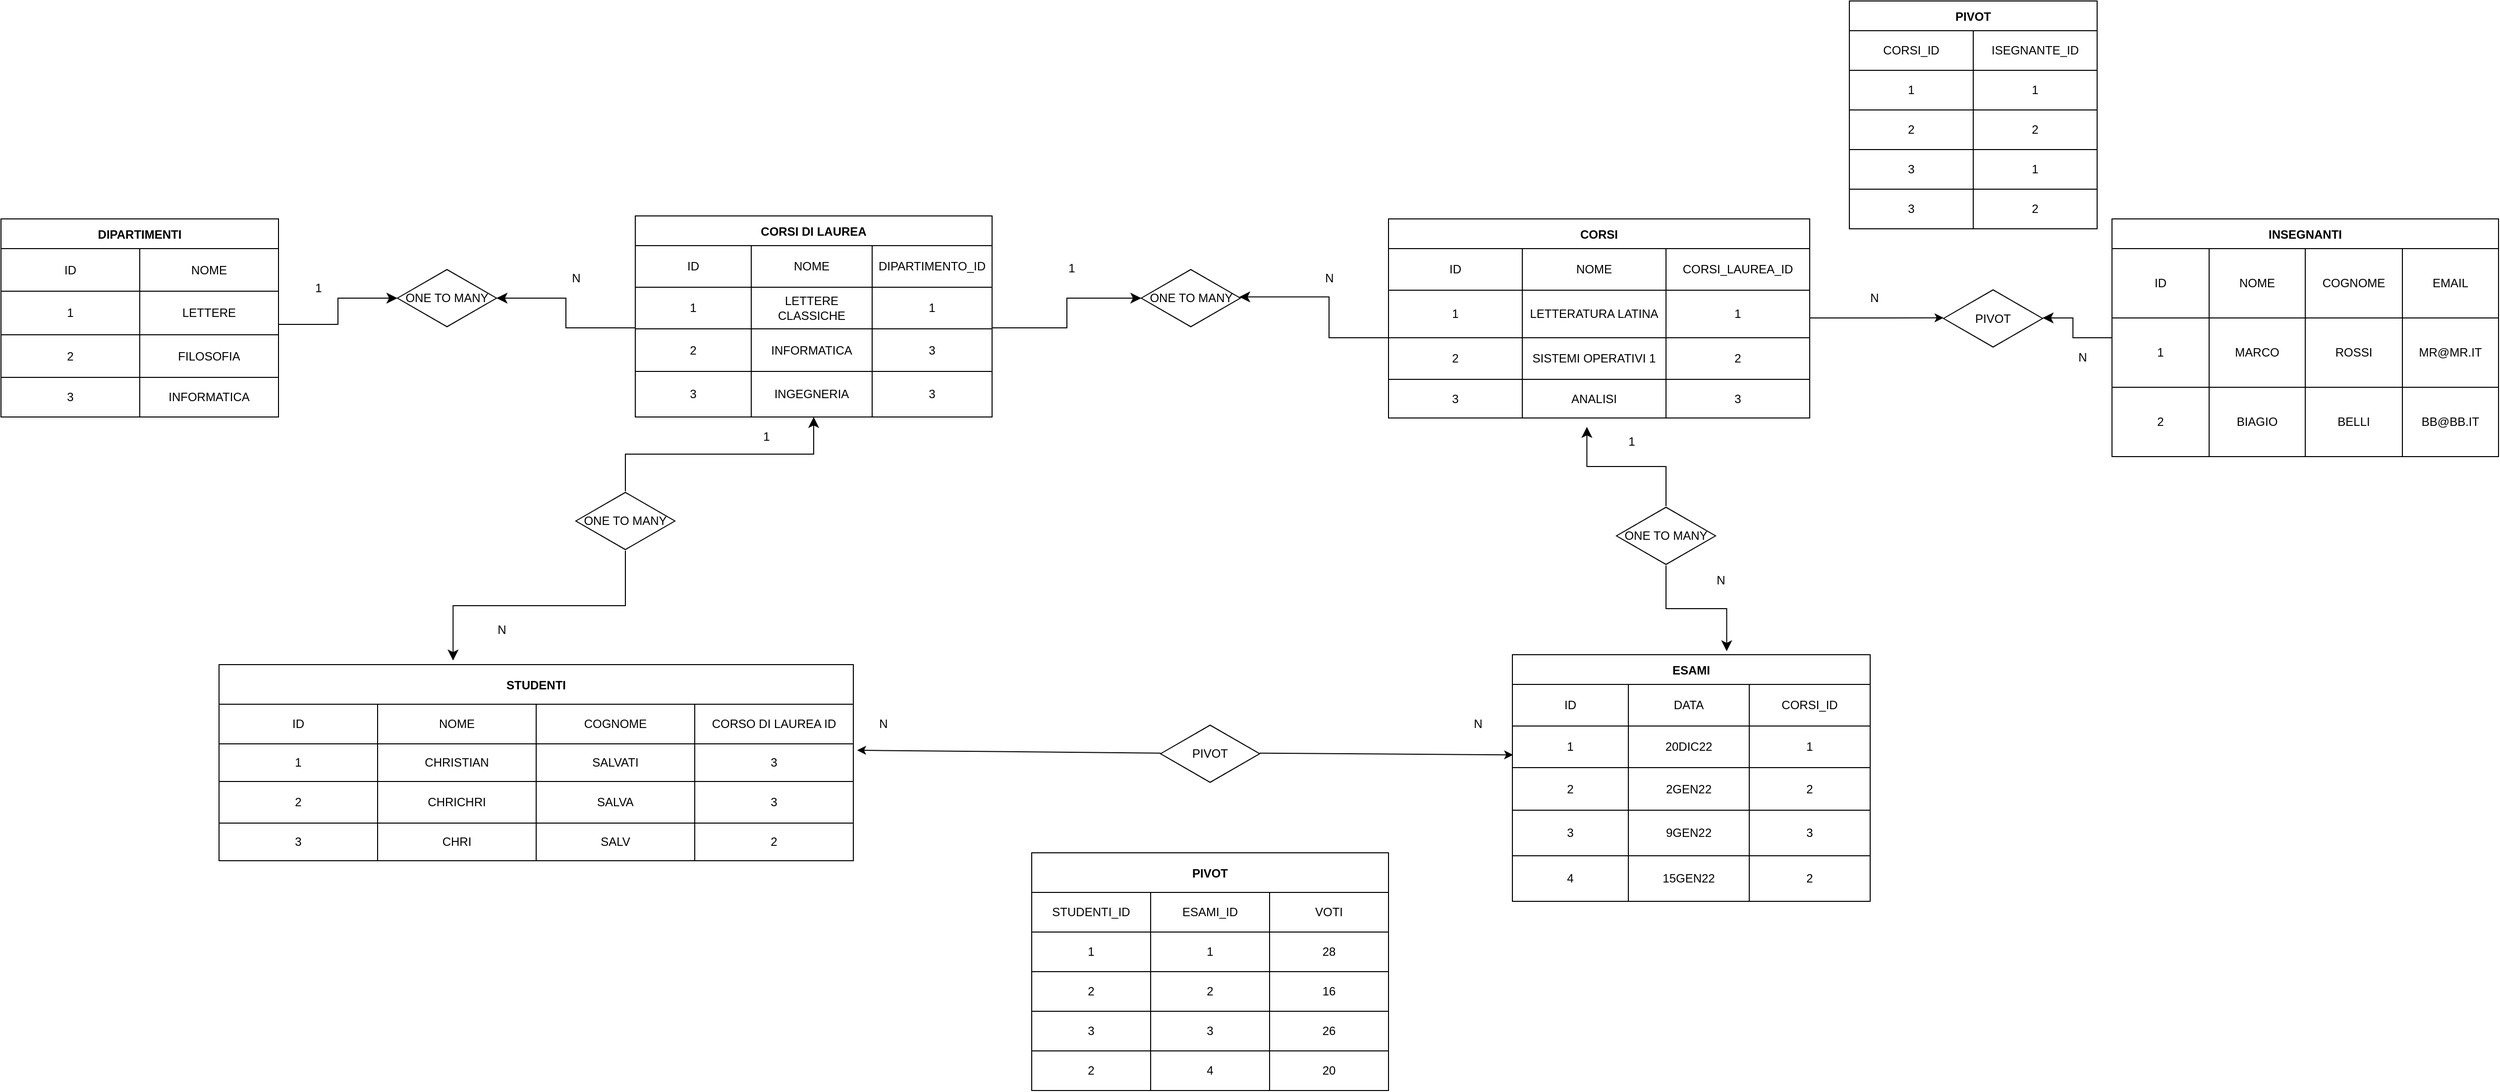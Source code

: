 <mxfile version="20.8.3" type="github"><diagram id="wqgjlRC7zItiXQVY3hlD" name="Pagina-1"><mxGraphModel dx="2440" dy="1360" grid="1" gridSize="10" guides="1" tooltips="1" connect="1" arrows="1" fold="1" page="1" pageScale="1" pageWidth="827" pageHeight="1169" math="0" shadow="0"><root><mxCell id="0"/><mxCell id="1" parent="0"/><mxCell id="5m52e2Fyh6lu7DYIjYDH-217" value="DIPARTIMENTI" style="shape=table;startSize=30;container=1;collapsible=0;childLayout=tableLayout;fontStyle=1;align=center;fillColor=none;" vertex="1" parent="1"><mxGeometry x="40" y="280" width="280" height="200" as="geometry"/></mxCell><mxCell id="5m52e2Fyh6lu7DYIjYDH-218" value="" style="shape=tableRow;horizontal=0;startSize=0;swimlaneHead=0;swimlaneBody=0;top=0;left=0;bottom=0;right=0;collapsible=0;dropTarget=0;fillColor=none;points=[[0,0.5],[1,0.5]];portConstraint=eastwest;" vertex="1" parent="5m52e2Fyh6lu7DYIjYDH-217"><mxGeometry y="30" width="280" height="43" as="geometry"/></mxCell><mxCell id="5m52e2Fyh6lu7DYIjYDH-219" value="ID" style="shape=partialRectangle;html=1;whiteSpace=wrap;connectable=0;fillColor=none;top=0;left=0;bottom=0;right=0;overflow=hidden;" vertex="1" parent="5m52e2Fyh6lu7DYIjYDH-218"><mxGeometry width="140" height="43" as="geometry"><mxRectangle width="140" height="43" as="alternateBounds"/></mxGeometry></mxCell><mxCell id="5m52e2Fyh6lu7DYIjYDH-221" value="NOME" style="shape=partialRectangle;html=1;whiteSpace=wrap;connectable=0;fillColor=none;top=0;left=0;bottom=0;right=0;overflow=hidden;" vertex="1" parent="5m52e2Fyh6lu7DYIjYDH-218"><mxGeometry x="140" width="140" height="43" as="geometry"><mxRectangle width="140" height="43" as="alternateBounds"/></mxGeometry></mxCell><mxCell id="5m52e2Fyh6lu7DYIjYDH-222" value="" style="shape=tableRow;horizontal=0;startSize=0;swimlaneHead=0;swimlaneBody=0;top=0;left=0;bottom=0;right=0;collapsible=0;dropTarget=0;fillColor=none;points=[[0,0.5],[1,0.5]];portConstraint=eastwest;" vertex="1" parent="5m52e2Fyh6lu7DYIjYDH-217"><mxGeometry y="73" width="280" height="44" as="geometry"/></mxCell><mxCell id="5m52e2Fyh6lu7DYIjYDH-223" value="1" style="shape=partialRectangle;html=1;whiteSpace=wrap;connectable=0;fillColor=none;top=0;left=0;bottom=0;right=0;overflow=hidden;" vertex="1" parent="5m52e2Fyh6lu7DYIjYDH-222"><mxGeometry width="140" height="44" as="geometry"><mxRectangle width="140" height="44" as="alternateBounds"/></mxGeometry></mxCell><mxCell id="5m52e2Fyh6lu7DYIjYDH-225" value="LETTERE" style="shape=partialRectangle;html=1;whiteSpace=wrap;connectable=0;fillColor=none;top=0;left=0;bottom=0;right=0;overflow=hidden;" vertex="1" parent="5m52e2Fyh6lu7DYIjYDH-222"><mxGeometry x="140" width="140" height="44" as="geometry"><mxRectangle width="140" height="44" as="alternateBounds"/></mxGeometry></mxCell><mxCell id="5m52e2Fyh6lu7DYIjYDH-230" style="shape=tableRow;horizontal=0;startSize=0;swimlaneHead=0;swimlaneBody=0;top=0;left=0;bottom=0;right=0;collapsible=0;dropTarget=0;fillColor=none;points=[[0,0.5],[1,0.5]];portConstraint=eastwest;" vertex="1" parent="5m52e2Fyh6lu7DYIjYDH-217"><mxGeometry y="117" width="280" height="43" as="geometry"/></mxCell><mxCell id="5m52e2Fyh6lu7DYIjYDH-231" value="2" style="shape=partialRectangle;html=1;whiteSpace=wrap;connectable=0;fillColor=none;top=0;left=0;bottom=0;right=0;overflow=hidden;" vertex="1" parent="5m52e2Fyh6lu7DYIjYDH-230"><mxGeometry width="140" height="43" as="geometry"><mxRectangle width="140" height="43" as="alternateBounds"/></mxGeometry></mxCell><mxCell id="5m52e2Fyh6lu7DYIjYDH-232" value="FILOSOFIA" style="shape=partialRectangle;html=1;whiteSpace=wrap;connectable=0;fillColor=none;top=0;left=0;bottom=0;right=0;overflow=hidden;" vertex="1" parent="5m52e2Fyh6lu7DYIjYDH-230"><mxGeometry x="140" width="140" height="43" as="geometry"><mxRectangle width="140" height="43" as="alternateBounds"/></mxGeometry></mxCell><mxCell id="5m52e2Fyh6lu7DYIjYDH-226" value="" style="shape=tableRow;horizontal=0;startSize=0;swimlaneHead=0;swimlaneBody=0;top=0;left=0;bottom=0;right=0;collapsible=0;dropTarget=0;fillColor=none;points=[[0,0.5],[1,0.5]];portConstraint=eastwest;" vertex="1" parent="5m52e2Fyh6lu7DYIjYDH-217"><mxGeometry y="160" width="280" height="40" as="geometry"/></mxCell><mxCell id="5m52e2Fyh6lu7DYIjYDH-227" value="3" style="shape=partialRectangle;html=1;whiteSpace=wrap;connectable=0;fillColor=none;top=0;left=0;bottom=0;right=0;overflow=hidden;" vertex="1" parent="5m52e2Fyh6lu7DYIjYDH-226"><mxGeometry width="140" height="40" as="geometry"><mxRectangle width="140" height="40" as="alternateBounds"/></mxGeometry></mxCell><mxCell id="5m52e2Fyh6lu7DYIjYDH-229" value="INFORMATICA" style="shape=partialRectangle;html=1;whiteSpace=wrap;connectable=0;fillColor=none;top=0;left=0;bottom=0;right=0;overflow=hidden;" vertex="1" parent="5m52e2Fyh6lu7DYIjYDH-226"><mxGeometry x="140" width="140" height="40" as="geometry"><mxRectangle width="140" height="40" as="alternateBounds"/></mxGeometry></mxCell><mxCell id="5m52e2Fyh6lu7DYIjYDH-234" value="ONE TO MANY" style="html=1;whiteSpace=wrap;aspect=fixed;shape=isoRectangle;fillColor=none;" vertex="1" parent="1"><mxGeometry x="440" y="330" width="100" height="60" as="geometry"/></mxCell><mxCell id="5m52e2Fyh6lu7DYIjYDH-236" value="CORSI DI LAUREA" style="shape=table;startSize=30;container=1;collapsible=0;childLayout=tableLayout;fontStyle=1;align=center;fillColor=none;" vertex="1" parent="1"><mxGeometry x="680" y="277" width="360" height="203" as="geometry"/></mxCell><mxCell id="5m52e2Fyh6lu7DYIjYDH-261" style="shape=tableRow;horizontal=0;startSize=0;swimlaneHead=0;swimlaneBody=0;top=0;left=0;bottom=0;right=0;collapsible=0;dropTarget=0;fillColor=none;points=[[0,0.5],[1,0.5]];portConstraint=eastwest;" vertex="1" parent="5m52e2Fyh6lu7DYIjYDH-236"><mxGeometry y="30" width="360" height="42" as="geometry"/></mxCell><mxCell id="5m52e2Fyh6lu7DYIjYDH-262" value="ID" style="shape=partialRectangle;html=1;whiteSpace=wrap;connectable=0;fillColor=none;top=0;left=0;bottom=0;right=0;overflow=hidden;" vertex="1" parent="5m52e2Fyh6lu7DYIjYDH-261"><mxGeometry width="117" height="42" as="geometry"><mxRectangle width="117" height="42" as="alternateBounds"/></mxGeometry></mxCell><mxCell id="5m52e2Fyh6lu7DYIjYDH-263" value="NOME" style="shape=partialRectangle;html=1;whiteSpace=wrap;connectable=0;fillColor=none;top=0;left=0;bottom=0;right=0;overflow=hidden;" vertex="1" parent="5m52e2Fyh6lu7DYIjYDH-261"><mxGeometry x="117" width="122" height="42" as="geometry"><mxRectangle width="122" height="42" as="alternateBounds"/></mxGeometry></mxCell><mxCell id="5m52e2Fyh6lu7DYIjYDH-264" value="DIPARTIMENTO_ID" style="shape=partialRectangle;html=1;whiteSpace=wrap;connectable=0;fillColor=none;top=0;left=0;bottom=0;right=0;overflow=hidden;" vertex="1" parent="5m52e2Fyh6lu7DYIjYDH-261"><mxGeometry x="239" width="121" height="42" as="geometry"><mxRectangle width="121" height="42" as="alternateBounds"/></mxGeometry></mxCell><mxCell id="5m52e2Fyh6lu7DYIjYDH-249" style="shape=tableRow;horizontal=0;startSize=0;swimlaneHead=0;swimlaneBody=0;top=0;left=0;bottom=0;right=0;collapsible=0;dropTarget=0;fillColor=none;points=[[0,0.5],[1,0.5]];portConstraint=eastwest;" vertex="1" parent="5m52e2Fyh6lu7DYIjYDH-236"><mxGeometry y="72" width="360" height="42" as="geometry"/></mxCell><mxCell id="5m52e2Fyh6lu7DYIjYDH-250" value="1" style="shape=partialRectangle;html=1;whiteSpace=wrap;connectable=0;fillColor=none;top=0;left=0;bottom=0;right=0;overflow=hidden;" vertex="1" parent="5m52e2Fyh6lu7DYIjYDH-249"><mxGeometry width="117" height="42" as="geometry"><mxRectangle width="117" height="42" as="alternateBounds"/></mxGeometry></mxCell><mxCell id="5m52e2Fyh6lu7DYIjYDH-251" value="LETTERE CLASSICHE" style="shape=partialRectangle;html=1;whiteSpace=wrap;connectable=0;fillColor=none;top=0;left=0;bottom=0;right=0;overflow=hidden;" vertex="1" parent="5m52e2Fyh6lu7DYIjYDH-249"><mxGeometry x="117" width="122" height="42" as="geometry"><mxRectangle width="122" height="42" as="alternateBounds"/></mxGeometry></mxCell><mxCell id="5m52e2Fyh6lu7DYIjYDH-257" value="1" style="shape=partialRectangle;html=1;whiteSpace=wrap;connectable=0;fillColor=none;top=0;left=0;bottom=0;right=0;overflow=hidden;" vertex="1" parent="5m52e2Fyh6lu7DYIjYDH-249"><mxGeometry x="239" width="121" height="42" as="geometry"><mxRectangle width="121" height="42" as="alternateBounds"/></mxGeometry></mxCell><mxCell id="5m52e2Fyh6lu7DYIjYDH-237" value="" style="shape=tableRow;horizontal=0;startSize=0;swimlaneHead=0;swimlaneBody=0;top=0;left=0;bottom=0;right=0;collapsible=0;dropTarget=0;fillColor=none;points=[[0,0.5],[1,0.5]];portConstraint=eastwest;" vertex="1" parent="5m52e2Fyh6lu7DYIjYDH-236"><mxGeometry y="114" width="360" height="43" as="geometry"/></mxCell><mxCell id="5m52e2Fyh6lu7DYIjYDH-238" value="2" style="shape=partialRectangle;html=1;whiteSpace=wrap;connectable=0;fillColor=none;top=0;left=0;bottom=0;right=0;overflow=hidden;" vertex="1" parent="5m52e2Fyh6lu7DYIjYDH-237"><mxGeometry width="117" height="43" as="geometry"><mxRectangle width="117" height="43" as="alternateBounds"/></mxGeometry></mxCell><mxCell id="5m52e2Fyh6lu7DYIjYDH-239" value="INFORMATICA" style="shape=partialRectangle;html=1;whiteSpace=wrap;connectable=0;fillColor=none;top=0;left=0;bottom=0;right=0;overflow=hidden;" vertex="1" parent="5m52e2Fyh6lu7DYIjYDH-237"><mxGeometry x="117" width="122" height="43" as="geometry"><mxRectangle width="122" height="43" as="alternateBounds"/></mxGeometry></mxCell><mxCell id="5m52e2Fyh6lu7DYIjYDH-258" value="3" style="shape=partialRectangle;html=1;whiteSpace=wrap;connectable=0;fillColor=none;top=0;left=0;bottom=0;right=0;overflow=hidden;" vertex="1" parent="5m52e2Fyh6lu7DYIjYDH-237"><mxGeometry x="239" width="121" height="43" as="geometry"><mxRectangle width="121" height="43" as="alternateBounds"/></mxGeometry></mxCell><mxCell id="5m52e2Fyh6lu7DYIjYDH-245" value="" style="shape=tableRow;horizontal=0;startSize=0;swimlaneHead=0;swimlaneBody=0;top=0;left=0;bottom=0;right=0;collapsible=0;dropTarget=0;fillColor=none;points=[[0,0.5],[1,0.5]];portConstraint=eastwest;" vertex="1" parent="5m52e2Fyh6lu7DYIjYDH-236"><mxGeometry y="157" width="360" height="46" as="geometry"/></mxCell><mxCell id="5m52e2Fyh6lu7DYIjYDH-246" value="3" style="shape=partialRectangle;html=1;whiteSpace=wrap;connectable=0;fillColor=none;top=0;left=0;bottom=0;right=0;overflow=hidden;" vertex="1" parent="5m52e2Fyh6lu7DYIjYDH-245"><mxGeometry width="117" height="46" as="geometry"><mxRectangle width="117" height="46" as="alternateBounds"/></mxGeometry></mxCell><mxCell id="5m52e2Fyh6lu7DYIjYDH-247" value="INGEGNERIA" style="shape=partialRectangle;html=1;whiteSpace=wrap;connectable=0;fillColor=none;top=0;left=0;bottom=0;right=0;overflow=hidden;" vertex="1" parent="5m52e2Fyh6lu7DYIjYDH-245"><mxGeometry x="117" width="122" height="46" as="geometry"><mxRectangle width="122" height="46" as="alternateBounds"/></mxGeometry></mxCell><mxCell id="5m52e2Fyh6lu7DYIjYDH-260" value="3" style="shape=partialRectangle;html=1;whiteSpace=wrap;connectable=0;fillColor=none;top=0;left=0;bottom=0;right=0;overflow=hidden;" vertex="1" parent="5m52e2Fyh6lu7DYIjYDH-245"><mxGeometry x="239" width="121" height="46" as="geometry"><mxRectangle width="121" height="46" as="alternateBounds"/></mxGeometry></mxCell><mxCell id="5m52e2Fyh6lu7DYIjYDH-266" value="PIVOT" style="html=1;whiteSpace=wrap;aspect=fixed;shape=isoRectangle;fillColor=none;" vertex="1" parent="1"><mxGeometry x="1210" y="790" width="100" height="60" as="geometry"/></mxCell><mxCell id="5m52e2Fyh6lu7DYIjYDH-271" value="STUDENTI" style="shape=table;startSize=40;container=1;collapsible=0;childLayout=tableLayout;fontStyle=1;align=center;fillColor=none;" vertex="1" parent="1"><mxGeometry x="260" y="730" width="640" height="198" as="geometry"/></mxCell><mxCell id="5m52e2Fyh6lu7DYIjYDH-284" style="shape=tableRow;horizontal=0;startSize=0;swimlaneHead=0;swimlaneBody=0;top=0;left=0;bottom=0;right=0;collapsible=0;dropTarget=0;fillColor=none;points=[[0,0.5],[1,0.5]];portConstraint=eastwest;" vertex="1" parent="5m52e2Fyh6lu7DYIjYDH-271"><mxGeometry y="40" width="640" height="40" as="geometry"/></mxCell><mxCell id="5m52e2Fyh6lu7DYIjYDH-285" value="ID" style="shape=partialRectangle;html=1;whiteSpace=wrap;connectable=0;fillColor=none;top=0;left=0;bottom=0;right=0;overflow=hidden;" vertex="1" parent="5m52e2Fyh6lu7DYIjYDH-284"><mxGeometry width="160" height="40" as="geometry"><mxRectangle width="160" height="40" as="alternateBounds"/></mxGeometry></mxCell><mxCell id="5m52e2Fyh6lu7DYIjYDH-286" value="NOME" style="shape=partialRectangle;html=1;whiteSpace=wrap;connectable=0;fillColor=none;top=0;left=0;bottom=0;right=0;overflow=hidden;" vertex="1" parent="5m52e2Fyh6lu7DYIjYDH-284"><mxGeometry x="160" width="160" height="40" as="geometry"><mxRectangle width="160" height="40" as="alternateBounds"/></mxGeometry></mxCell><mxCell id="5m52e2Fyh6lu7DYIjYDH-287" value="COGNOME" style="shape=partialRectangle;html=1;whiteSpace=wrap;connectable=0;fillColor=none;top=0;left=0;bottom=0;right=0;overflow=hidden;" vertex="1" parent="5m52e2Fyh6lu7DYIjYDH-284"><mxGeometry x="320" width="160" height="40" as="geometry"><mxRectangle width="160" height="40" as="alternateBounds"/></mxGeometry></mxCell><mxCell id="5m52e2Fyh6lu7DYIjYDH-288" value="CORSO DI LAUREA ID" style="shape=partialRectangle;html=1;whiteSpace=wrap;connectable=0;fillColor=none;top=0;left=0;bottom=0;right=0;overflow=hidden;" vertex="1" parent="5m52e2Fyh6lu7DYIjYDH-284"><mxGeometry x="480" width="160" height="40" as="geometry"><mxRectangle width="160" height="40" as="alternateBounds"/></mxGeometry></mxCell><mxCell id="5m52e2Fyh6lu7DYIjYDH-272" value="" style="shape=tableRow;horizontal=0;startSize=0;swimlaneHead=0;swimlaneBody=0;top=0;left=0;bottom=0;right=0;collapsible=0;dropTarget=0;fillColor=none;points=[[0,0.5],[1,0.5]];portConstraint=eastwest;" vertex="1" parent="5m52e2Fyh6lu7DYIjYDH-271"><mxGeometry y="80" width="640" height="38" as="geometry"/></mxCell><mxCell id="5m52e2Fyh6lu7DYIjYDH-273" value="1" style="shape=partialRectangle;html=1;whiteSpace=wrap;connectable=0;fillColor=none;top=0;left=0;bottom=0;right=0;overflow=hidden;" vertex="1" parent="5m52e2Fyh6lu7DYIjYDH-272"><mxGeometry width="160" height="38" as="geometry"><mxRectangle width="160" height="38" as="alternateBounds"/></mxGeometry></mxCell><mxCell id="5m52e2Fyh6lu7DYIjYDH-274" value="CHRISTIAN" style="shape=partialRectangle;html=1;whiteSpace=wrap;connectable=0;fillColor=none;top=0;left=0;bottom=0;right=0;overflow=hidden;" vertex="1" parent="5m52e2Fyh6lu7DYIjYDH-272"><mxGeometry x="160" width="160" height="38" as="geometry"><mxRectangle width="160" height="38" as="alternateBounds"/></mxGeometry></mxCell><mxCell id="5m52e2Fyh6lu7DYIjYDH-275" value="SALVATI" style="shape=partialRectangle;html=1;whiteSpace=wrap;connectable=0;fillColor=none;top=0;left=0;bottom=0;right=0;overflow=hidden;" vertex="1" parent="5m52e2Fyh6lu7DYIjYDH-272"><mxGeometry x="320" width="160" height="38" as="geometry"><mxRectangle width="160" height="38" as="alternateBounds"/></mxGeometry></mxCell><mxCell id="5m52e2Fyh6lu7DYIjYDH-289" value="3" style="shape=partialRectangle;html=1;whiteSpace=wrap;connectable=0;fillColor=none;top=0;left=0;bottom=0;right=0;overflow=hidden;" vertex="1" parent="5m52e2Fyh6lu7DYIjYDH-272"><mxGeometry x="480" width="160" height="38" as="geometry"><mxRectangle width="160" height="38" as="alternateBounds"/></mxGeometry></mxCell><mxCell id="5m52e2Fyh6lu7DYIjYDH-276" value="" style="shape=tableRow;horizontal=0;startSize=0;swimlaneHead=0;swimlaneBody=0;top=0;left=0;bottom=0;right=0;collapsible=0;dropTarget=0;fillColor=none;points=[[0,0.5],[1,0.5]];portConstraint=eastwest;" vertex="1" parent="5m52e2Fyh6lu7DYIjYDH-271"><mxGeometry y="118" width="640" height="42" as="geometry"/></mxCell><mxCell id="5m52e2Fyh6lu7DYIjYDH-277" value="2" style="shape=partialRectangle;html=1;whiteSpace=wrap;connectable=0;fillColor=none;top=0;left=0;bottom=0;right=0;overflow=hidden;" vertex="1" parent="5m52e2Fyh6lu7DYIjYDH-276"><mxGeometry width="160" height="42" as="geometry"><mxRectangle width="160" height="42" as="alternateBounds"/></mxGeometry></mxCell><mxCell id="5m52e2Fyh6lu7DYIjYDH-278" value="CHRICHRI" style="shape=partialRectangle;html=1;whiteSpace=wrap;connectable=0;fillColor=none;top=0;left=0;bottom=0;right=0;overflow=hidden;" vertex="1" parent="5m52e2Fyh6lu7DYIjYDH-276"><mxGeometry x="160" width="160" height="42" as="geometry"><mxRectangle width="160" height="42" as="alternateBounds"/></mxGeometry></mxCell><mxCell id="5m52e2Fyh6lu7DYIjYDH-279" value="SALVA" style="shape=partialRectangle;html=1;whiteSpace=wrap;connectable=0;fillColor=none;top=0;left=0;bottom=0;right=0;overflow=hidden;" vertex="1" parent="5m52e2Fyh6lu7DYIjYDH-276"><mxGeometry x="320" width="160" height="42" as="geometry"><mxRectangle width="160" height="42" as="alternateBounds"/></mxGeometry></mxCell><mxCell id="5m52e2Fyh6lu7DYIjYDH-290" value="3" style="shape=partialRectangle;html=1;whiteSpace=wrap;connectable=0;fillColor=none;top=0;left=0;bottom=0;right=0;overflow=hidden;" vertex="1" parent="5m52e2Fyh6lu7DYIjYDH-276"><mxGeometry x="480" width="160" height="42" as="geometry"><mxRectangle width="160" height="42" as="alternateBounds"/></mxGeometry></mxCell><mxCell id="5m52e2Fyh6lu7DYIjYDH-280" value="" style="shape=tableRow;horizontal=0;startSize=0;swimlaneHead=0;swimlaneBody=0;top=0;left=0;bottom=0;right=0;collapsible=0;dropTarget=0;fillColor=none;points=[[0,0.5],[1,0.5]];portConstraint=eastwest;" vertex="1" parent="5m52e2Fyh6lu7DYIjYDH-271"><mxGeometry y="160" width="640" height="38" as="geometry"/></mxCell><mxCell id="5m52e2Fyh6lu7DYIjYDH-281" value="3" style="shape=partialRectangle;html=1;whiteSpace=wrap;connectable=0;fillColor=none;top=0;left=0;bottom=0;right=0;overflow=hidden;" vertex="1" parent="5m52e2Fyh6lu7DYIjYDH-280"><mxGeometry width="160" height="38" as="geometry"><mxRectangle width="160" height="38" as="alternateBounds"/></mxGeometry></mxCell><mxCell id="5m52e2Fyh6lu7DYIjYDH-282" value="CHRI" style="shape=partialRectangle;html=1;whiteSpace=wrap;connectable=0;fillColor=none;top=0;left=0;bottom=0;right=0;overflow=hidden;" vertex="1" parent="5m52e2Fyh6lu7DYIjYDH-280"><mxGeometry x="160" width="160" height="38" as="geometry"><mxRectangle width="160" height="38" as="alternateBounds"/></mxGeometry></mxCell><mxCell id="5m52e2Fyh6lu7DYIjYDH-283" value="SALV" style="shape=partialRectangle;html=1;whiteSpace=wrap;connectable=0;fillColor=none;top=0;left=0;bottom=0;right=0;overflow=hidden;" vertex="1" parent="5m52e2Fyh6lu7DYIjYDH-280"><mxGeometry x="320" width="160" height="38" as="geometry"><mxRectangle width="160" height="38" as="alternateBounds"/></mxGeometry></mxCell><mxCell id="5m52e2Fyh6lu7DYIjYDH-291" value="2" style="shape=partialRectangle;html=1;whiteSpace=wrap;connectable=0;fillColor=none;top=0;left=0;bottom=0;right=0;overflow=hidden;" vertex="1" parent="5m52e2Fyh6lu7DYIjYDH-280"><mxGeometry x="480" width="160" height="38" as="geometry"><mxRectangle width="160" height="38" as="alternateBounds"/></mxGeometry></mxCell><mxCell id="5m52e2Fyh6lu7DYIjYDH-292" value="" style="edgeStyle=elbowEdgeStyle;elbow=horizontal;endArrow=classic;html=1;curved=0;rounded=0;endSize=8;startSize=8;" edge="1" parent="1"><mxGeometry width="50" height="50" relative="1" as="geometry"><mxPoint x="320" y="386.5" as="sourcePoint"/><mxPoint x="440" y="360" as="targetPoint"/></mxGeometry></mxCell><mxCell id="5m52e2Fyh6lu7DYIjYDH-293" value="" style="edgeStyle=elbowEdgeStyle;elbow=horizontal;endArrow=classic;html=1;curved=0;rounded=0;endSize=8;startSize=8;entryX=0.989;entryY=0.48;entryDx=0;entryDy=0;entryPerimeter=0;" edge="1" parent="1" target="5m52e2Fyh6lu7DYIjYDH-295"><mxGeometry width="50" height="50" relative="1" as="geometry"><mxPoint x="1440" y="400" as="sourcePoint"/><mxPoint x="1294" y="360" as="targetPoint"/><Array as="points"><mxPoint x="1380" y="350"/></Array></mxGeometry></mxCell><mxCell id="5m52e2Fyh6lu7DYIjYDH-295" value="ONE TO MANY" style="html=1;whiteSpace=wrap;aspect=fixed;shape=isoRectangle;fillColor=none;" vertex="1" parent="1"><mxGeometry x="1190.5" y="330" width="100" height="60" as="geometry"/></mxCell><mxCell id="5m52e2Fyh6lu7DYIjYDH-296" value="" style="edgeStyle=elbowEdgeStyle;elbow=horizontal;endArrow=classic;html=1;curved=0;rounded=0;endSize=8;startSize=8;exitX=0;exitY=0.976;exitDx=0;exitDy=0;exitPerimeter=0;" edge="1" parent="1" source="5m52e2Fyh6lu7DYIjYDH-249"><mxGeometry width="50" height="50" relative="1" as="geometry"><mxPoint x="660" y="390" as="sourcePoint"/><mxPoint x="540" y="360" as="targetPoint"/></mxGeometry></mxCell><mxCell id="5m52e2Fyh6lu7DYIjYDH-297" value="" style="edgeStyle=elbowEdgeStyle;elbow=horizontal;endArrow=classic;html=1;curved=0;rounded=0;endSize=8;startSize=8;entryX=0.001;entryY=0.5;entryDx=0;entryDy=0;entryPerimeter=0;" edge="1" parent="1" target="5m52e2Fyh6lu7DYIjYDH-295"><mxGeometry width="50" height="50" relative="1" as="geometry"><mxPoint x="1040" y="390.0" as="sourcePoint"/><mxPoint x="1160" y="360" as="targetPoint"/></mxGeometry></mxCell><mxCell id="5m52e2Fyh6lu7DYIjYDH-298" value="CORSI" style="shape=table;startSize=30;container=1;collapsible=0;childLayout=tableLayout;fontStyle=1;align=center;fillColor=none;" vertex="1" parent="1"><mxGeometry x="1440" y="280" width="425" height="201" as="geometry"/></mxCell><mxCell id="5m52e2Fyh6lu7DYIjYDH-299" value="" style="shape=tableRow;horizontal=0;startSize=0;swimlaneHead=0;swimlaneBody=0;top=0;left=0;bottom=0;right=0;collapsible=0;dropTarget=0;fillColor=none;points=[[0,0.5],[1,0.5]];portConstraint=eastwest;" vertex="1" parent="5m52e2Fyh6lu7DYIjYDH-298"><mxGeometry y="30" width="425" height="42" as="geometry"/></mxCell><mxCell id="5m52e2Fyh6lu7DYIjYDH-300" value="ID" style="shape=partialRectangle;html=1;whiteSpace=wrap;connectable=0;fillColor=none;top=0;left=0;bottom=0;right=0;overflow=hidden;" vertex="1" parent="5m52e2Fyh6lu7DYIjYDH-299"><mxGeometry width="135" height="42" as="geometry"><mxRectangle width="135" height="42" as="alternateBounds"/></mxGeometry></mxCell><mxCell id="5m52e2Fyh6lu7DYIjYDH-301" value="NOME" style="shape=partialRectangle;html=1;whiteSpace=wrap;connectable=0;fillColor=none;top=0;left=0;bottom=0;right=0;overflow=hidden;" vertex="1" parent="5m52e2Fyh6lu7DYIjYDH-299"><mxGeometry x="135" width="145" height="42" as="geometry"><mxRectangle width="145" height="42" as="alternateBounds"/></mxGeometry></mxCell><mxCell id="5m52e2Fyh6lu7DYIjYDH-353" value="CORSI_LAUREA_ID" style="shape=partialRectangle;html=1;whiteSpace=wrap;connectable=0;fillColor=none;top=0;left=0;bottom=0;right=0;overflow=hidden;" vertex="1" parent="5m52e2Fyh6lu7DYIjYDH-299"><mxGeometry x="280" width="145" height="42" as="geometry"><mxRectangle width="145" height="42" as="alternateBounds"/></mxGeometry></mxCell><mxCell id="5m52e2Fyh6lu7DYIjYDH-302" value="" style="shape=tableRow;horizontal=0;startSize=0;swimlaneHead=0;swimlaneBody=0;top=0;left=0;bottom=0;right=0;collapsible=0;dropTarget=0;fillColor=none;points=[[0,0.5],[1,0.5]];portConstraint=eastwest;" vertex="1" parent="5m52e2Fyh6lu7DYIjYDH-298"><mxGeometry y="72" width="425" height="48" as="geometry"/></mxCell><mxCell id="5m52e2Fyh6lu7DYIjYDH-303" value="1" style="shape=partialRectangle;html=1;whiteSpace=wrap;connectable=0;fillColor=none;top=0;left=0;bottom=0;right=0;overflow=hidden;" vertex="1" parent="5m52e2Fyh6lu7DYIjYDH-302"><mxGeometry width="135" height="48" as="geometry"><mxRectangle width="135" height="48" as="alternateBounds"/></mxGeometry></mxCell><mxCell id="5m52e2Fyh6lu7DYIjYDH-304" value="LETTERATURA LATINA" style="shape=partialRectangle;html=1;whiteSpace=wrap;connectable=0;fillColor=none;top=0;left=0;bottom=0;right=0;overflow=hidden;" vertex="1" parent="5m52e2Fyh6lu7DYIjYDH-302"><mxGeometry x="135" width="145" height="48" as="geometry"><mxRectangle width="145" height="48" as="alternateBounds"/></mxGeometry></mxCell><mxCell id="5m52e2Fyh6lu7DYIjYDH-354" value="1" style="shape=partialRectangle;html=1;whiteSpace=wrap;connectable=0;fillColor=none;top=0;left=0;bottom=0;right=0;overflow=hidden;" vertex="1" parent="5m52e2Fyh6lu7DYIjYDH-302"><mxGeometry x="280" width="145" height="48" as="geometry"><mxRectangle width="145" height="48" as="alternateBounds"/></mxGeometry></mxCell><mxCell id="5m52e2Fyh6lu7DYIjYDH-305" style="shape=tableRow;horizontal=0;startSize=0;swimlaneHead=0;swimlaneBody=0;top=0;left=0;bottom=0;right=0;collapsible=0;dropTarget=0;fillColor=none;points=[[0,0.5],[1,0.5]];portConstraint=eastwest;" vertex="1" parent="5m52e2Fyh6lu7DYIjYDH-298"><mxGeometry y="120" width="425" height="42" as="geometry"/></mxCell><mxCell id="5m52e2Fyh6lu7DYIjYDH-306" value="2" style="shape=partialRectangle;html=1;whiteSpace=wrap;connectable=0;fillColor=none;top=0;left=0;bottom=0;right=0;overflow=hidden;" vertex="1" parent="5m52e2Fyh6lu7DYIjYDH-305"><mxGeometry width="135" height="42" as="geometry"><mxRectangle width="135" height="42" as="alternateBounds"/></mxGeometry></mxCell><mxCell id="5m52e2Fyh6lu7DYIjYDH-307" value="SISTEMI OPERATIVI 1" style="shape=partialRectangle;html=1;whiteSpace=wrap;connectable=0;fillColor=none;top=0;left=0;bottom=0;right=0;overflow=hidden;" vertex="1" parent="5m52e2Fyh6lu7DYIjYDH-305"><mxGeometry x="135" width="145" height="42" as="geometry"><mxRectangle width="145" height="42" as="alternateBounds"/></mxGeometry></mxCell><mxCell id="5m52e2Fyh6lu7DYIjYDH-355" value="2" style="shape=partialRectangle;html=1;whiteSpace=wrap;connectable=0;fillColor=none;top=0;left=0;bottom=0;right=0;overflow=hidden;" vertex="1" parent="5m52e2Fyh6lu7DYIjYDH-305"><mxGeometry x="280" width="145" height="42" as="geometry"><mxRectangle width="145" height="42" as="alternateBounds"/></mxGeometry></mxCell><mxCell id="5m52e2Fyh6lu7DYIjYDH-308" value="" style="shape=tableRow;horizontal=0;startSize=0;swimlaneHead=0;swimlaneBody=0;top=0;left=0;bottom=0;right=0;collapsible=0;dropTarget=0;fillColor=none;points=[[0,0.5],[1,0.5]];portConstraint=eastwest;" vertex="1" parent="5m52e2Fyh6lu7DYIjYDH-298"><mxGeometry y="162" width="425" height="39" as="geometry"/></mxCell><mxCell id="5m52e2Fyh6lu7DYIjYDH-309" value="3" style="shape=partialRectangle;html=1;whiteSpace=wrap;connectable=0;fillColor=none;top=0;left=0;bottom=0;right=0;overflow=hidden;" vertex="1" parent="5m52e2Fyh6lu7DYIjYDH-308"><mxGeometry width="135" height="39" as="geometry"><mxRectangle width="135" height="39" as="alternateBounds"/></mxGeometry></mxCell><mxCell id="5m52e2Fyh6lu7DYIjYDH-310" value="ANALISI" style="shape=partialRectangle;html=1;whiteSpace=wrap;connectable=0;fillColor=none;top=0;left=0;bottom=0;right=0;overflow=hidden;" vertex="1" parent="5m52e2Fyh6lu7DYIjYDH-308"><mxGeometry x="135" width="145" height="39" as="geometry"><mxRectangle width="145" height="39" as="alternateBounds"/></mxGeometry></mxCell><mxCell id="5m52e2Fyh6lu7DYIjYDH-356" value="3" style="shape=partialRectangle;html=1;whiteSpace=wrap;connectable=0;fillColor=none;top=0;left=0;bottom=0;right=0;overflow=hidden;" vertex="1" parent="5m52e2Fyh6lu7DYIjYDH-308"><mxGeometry x="280" width="145" height="39" as="geometry"><mxRectangle width="145" height="39" as="alternateBounds"/></mxGeometry></mxCell><mxCell id="5m52e2Fyh6lu7DYIjYDH-311" value="" style="edgeStyle=elbowEdgeStyle;elbow=vertical;endArrow=classic;html=1;curved=0;rounded=0;endSize=8;startSize=8;entryX=0.471;entryY=1.231;entryDx=0;entryDy=0;entryPerimeter=0;" edge="1" parent="1" target="5m52e2Fyh6lu7DYIjYDH-308"><mxGeometry width="50" height="50" relative="1" as="geometry"><mxPoint x="1720" y="570" as="sourcePoint"/><mxPoint x="1940" y="480" as="targetPoint"/></mxGeometry></mxCell><mxCell id="5m52e2Fyh6lu7DYIjYDH-312" value="ONE TO MANY" style="html=1;whiteSpace=wrap;aspect=fixed;shape=isoRectangle;fillColor=none;" vertex="1" parent="1"><mxGeometry x="1670" y="570" width="100" height="60" as="geometry"/></mxCell><mxCell id="5m52e2Fyh6lu7DYIjYDH-313" value="" style="edgeStyle=elbowEdgeStyle;elbow=vertical;endArrow=classic;html=1;curved=0;rounded=0;endSize=8;startSize=8;entryX=0.599;entryY=-0.014;entryDx=0;entryDy=0;entryPerimeter=0;" edge="1" parent="1" target="5m52e2Fyh6lu7DYIjYDH-314"><mxGeometry width="50" height="50" relative="1" as="geometry"><mxPoint x="1720" y="630" as="sourcePoint"/><mxPoint x="1630" y="690" as="targetPoint"/></mxGeometry></mxCell><mxCell id="5m52e2Fyh6lu7DYIjYDH-314" value="ESAMI" style="shape=table;startSize=30;container=1;collapsible=0;childLayout=tableLayout;fontStyle=1;align=center;fillColor=none;" vertex="1" parent="1"><mxGeometry x="1565" y="720" width="361" height="249" as="geometry"/></mxCell><mxCell id="5m52e2Fyh6lu7DYIjYDH-315" style="shape=tableRow;horizontal=0;startSize=0;swimlaneHead=0;swimlaneBody=0;top=0;left=0;bottom=0;right=0;collapsible=0;dropTarget=0;fillColor=none;points=[[0,0.5],[1,0.5]];portConstraint=eastwest;" vertex="1" parent="5m52e2Fyh6lu7DYIjYDH-314"><mxGeometry y="30" width="361" height="42" as="geometry"/></mxCell><mxCell id="5m52e2Fyh6lu7DYIjYDH-316" value="ID" style="shape=partialRectangle;html=1;whiteSpace=wrap;connectable=0;fillColor=none;top=0;left=0;bottom=0;right=0;overflow=hidden;" vertex="1" parent="5m52e2Fyh6lu7DYIjYDH-315"><mxGeometry width="117" height="42" as="geometry"><mxRectangle width="117" height="42" as="alternateBounds"/></mxGeometry></mxCell><mxCell id="5m52e2Fyh6lu7DYIjYDH-317" value="DATA" style="shape=partialRectangle;html=1;whiteSpace=wrap;connectable=0;fillColor=none;top=0;left=0;bottom=0;right=0;overflow=hidden;" vertex="1" parent="5m52e2Fyh6lu7DYIjYDH-315"><mxGeometry x="117" width="122" height="42" as="geometry"><mxRectangle width="122" height="42" as="alternateBounds"/></mxGeometry></mxCell><mxCell id="5m52e2Fyh6lu7DYIjYDH-399" value="CORSI_ID" style="shape=partialRectangle;html=1;whiteSpace=wrap;connectable=0;fillColor=none;top=0;left=0;bottom=0;right=0;overflow=hidden;" vertex="1" parent="5m52e2Fyh6lu7DYIjYDH-315"><mxGeometry x="239" width="122" height="42" as="geometry"><mxRectangle width="122" height="42" as="alternateBounds"/></mxGeometry></mxCell><mxCell id="5m52e2Fyh6lu7DYIjYDH-319" style="shape=tableRow;horizontal=0;startSize=0;swimlaneHead=0;swimlaneBody=0;top=0;left=0;bottom=0;right=0;collapsible=0;dropTarget=0;fillColor=none;points=[[0,0.5],[1,0.5]];portConstraint=eastwest;" vertex="1" parent="5m52e2Fyh6lu7DYIjYDH-314"><mxGeometry y="72" width="361" height="42" as="geometry"/></mxCell><mxCell id="5m52e2Fyh6lu7DYIjYDH-320" value="1" style="shape=partialRectangle;html=1;whiteSpace=wrap;connectable=0;fillColor=none;top=0;left=0;bottom=0;right=0;overflow=hidden;" vertex="1" parent="5m52e2Fyh6lu7DYIjYDH-319"><mxGeometry width="117" height="42" as="geometry"><mxRectangle width="117" height="42" as="alternateBounds"/></mxGeometry></mxCell><mxCell id="5m52e2Fyh6lu7DYIjYDH-321" value="20DIC22" style="shape=partialRectangle;html=1;whiteSpace=wrap;connectable=0;fillColor=none;top=0;left=0;bottom=0;right=0;overflow=hidden;" vertex="1" parent="5m52e2Fyh6lu7DYIjYDH-319"><mxGeometry x="117" width="122" height="42" as="geometry"><mxRectangle width="122" height="42" as="alternateBounds"/></mxGeometry></mxCell><mxCell id="5m52e2Fyh6lu7DYIjYDH-400" value="1" style="shape=partialRectangle;html=1;whiteSpace=wrap;connectable=0;fillColor=none;top=0;left=0;bottom=0;right=0;overflow=hidden;" vertex="1" parent="5m52e2Fyh6lu7DYIjYDH-319"><mxGeometry x="239" width="122" height="42" as="geometry"><mxRectangle width="122" height="42" as="alternateBounds"/></mxGeometry></mxCell><mxCell id="5m52e2Fyh6lu7DYIjYDH-323" value="" style="shape=tableRow;horizontal=0;startSize=0;swimlaneHead=0;swimlaneBody=0;top=0;left=0;bottom=0;right=0;collapsible=0;dropTarget=0;fillColor=none;points=[[0,0.5],[1,0.5]];portConstraint=eastwest;" vertex="1" parent="5m52e2Fyh6lu7DYIjYDH-314"><mxGeometry y="114" width="361" height="43" as="geometry"/></mxCell><mxCell id="5m52e2Fyh6lu7DYIjYDH-324" value="2" style="shape=partialRectangle;html=1;whiteSpace=wrap;connectable=0;fillColor=none;top=0;left=0;bottom=0;right=0;overflow=hidden;" vertex="1" parent="5m52e2Fyh6lu7DYIjYDH-323"><mxGeometry width="117" height="43" as="geometry"><mxRectangle width="117" height="43" as="alternateBounds"/></mxGeometry></mxCell><mxCell id="5m52e2Fyh6lu7DYIjYDH-325" value="2GEN22" style="shape=partialRectangle;html=1;whiteSpace=wrap;connectable=0;fillColor=none;top=0;left=0;bottom=0;right=0;overflow=hidden;" vertex="1" parent="5m52e2Fyh6lu7DYIjYDH-323"><mxGeometry x="117" width="122" height="43" as="geometry"><mxRectangle width="122" height="43" as="alternateBounds"/></mxGeometry></mxCell><mxCell id="5m52e2Fyh6lu7DYIjYDH-401" value="2" style="shape=partialRectangle;html=1;whiteSpace=wrap;connectable=0;fillColor=none;top=0;left=0;bottom=0;right=0;overflow=hidden;" vertex="1" parent="5m52e2Fyh6lu7DYIjYDH-323"><mxGeometry x="239" width="122" height="43" as="geometry"><mxRectangle width="122" height="43" as="alternateBounds"/></mxGeometry></mxCell><mxCell id="5m52e2Fyh6lu7DYIjYDH-327" value="" style="shape=tableRow;horizontal=0;startSize=0;swimlaneHead=0;swimlaneBody=0;top=0;left=0;bottom=0;right=0;collapsible=0;dropTarget=0;fillColor=none;points=[[0,0.5],[1,0.5]];portConstraint=eastwest;" vertex="1" parent="5m52e2Fyh6lu7DYIjYDH-314"><mxGeometry y="157" width="361" height="46" as="geometry"/></mxCell><mxCell id="5m52e2Fyh6lu7DYIjYDH-328" value="3" style="shape=partialRectangle;html=1;whiteSpace=wrap;connectable=0;fillColor=none;top=0;left=0;bottom=0;right=0;overflow=hidden;" vertex="1" parent="5m52e2Fyh6lu7DYIjYDH-327"><mxGeometry width="117" height="46" as="geometry"><mxRectangle width="117" height="46" as="alternateBounds"/></mxGeometry></mxCell><mxCell id="5m52e2Fyh6lu7DYIjYDH-329" value="9GEN22" style="shape=partialRectangle;html=1;whiteSpace=wrap;connectable=0;fillColor=none;top=0;left=0;bottom=0;right=0;overflow=hidden;" vertex="1" parent="5m52e2Fyh6lu7DYIjYDH-327"><mxGeometry x="117" width="122" height="46" as="geometry"><mxRectangle width="122" height="46" as="alternateBounds"/></mxGeometry></mxCell><mxCell id="5m52e2Fyh6lu7DYIjYDH-402" value="3" style="shape=partialRectangle;html=1;whiteSpace=wrap;connectable=0;fillColor=none;top=0;left=0;bottom=0;right=0;overflow=hidden;" vertex="1" parent="5m52e2Fyh6lu7DYIjYDH-327"><mxGeometry x="239" width="122" height="46" as="geometry"><mxRectangle width="122" height="46" as="alternateBounds"/></mxGeometry></mxCell><mxCell id="5m52e2Fyh6lu7DYIjYDH-403" style="shape=tableRow;horizontal=0;startSize=0;swimlaneHead=0;swimlaneBody=0;top=0;left=0;bottom=0;right=0;collapsible=0;dropTarget=0;fillColor=none;points=[[0,0.5],[1,0.5]];portConstraint=eastwest;" vertex="1" parent="5m52e2Fyh6lu7DYIjYDH-314"><mxGeometry y="203" width="361" height="46" as="geometry"/></mxCell><mxCell id="5m52e2Fyh6lu7DYIjYDH-404" value="4" style="shape=partialRectangle;html=1;whiteSpace=wrap;connectable=0;fillColor=none;top=0;left=0;bottom=0;right=0;overflow=hidden;" vertex="1" parent="5m52e2Fyh6lu7DYIjYDH-403"><mxGeometry width="117" height="46" as="geometry"><mxRectangle width="117" height="46" as="alternateBounds"/></mxGeometry></mxCell><mxCell id="5m52e2Fyh6lu7DYIjYDH-405" value="15GEN22" style="shape=partialRectangle;html=1;whiteSpace=wrap;connectable=0;fillColor=none;top=0;left=0;bottom=0;right=0;overflow=hidden;" vertex="1" parent="5m52e2Fyh6lu7DYIjYDH-403"><mxGeometry x="117" width="122" height="46" as="geometry"><mxRectangle width="122" height="46" as="alternateBounds"/></mxGeometry></mxCell><mxCell id="5m52e2Fyh6lu7DYIjYDH-406" value="2" style="shape=partialRectangle;html=1;whiteSpace=wrap;connectable=0;fillColor=none;top=0;left=0;bottom=0;right=0;overflow=hidden;" vertex="1" parent="5m52e2Fyh6lu7DYIjYDH-403"><mxGeometry x="239" width="122" height="46" as="geometry"><mxRectangle width="122" height="46" as="alternateBounds"/></mxGeometry></mxCell><mxCell id="5m52e2Fyh6lu7DYIjYDH-331" value="" style="edgeStyle=elbowEdgeStyle;elbow=vertical;endArrow=classic;html=1;curved=0;rounded=0;endSize=8;startSize=8;" edge="1" parent="1" target="5m52e2Fyh6lu7DYIjYDH-245"><mxGeometry width="50" height="50" relative="1" as="geometry"><mxPoint x="670" y="555" as="sourcePoint"/><mxPoint x="480" y="465" as="targetPoint"/></mxGeometry></mxCell><mxCell id="5m52e2Fyh6lu7DYIjYDH-332" value="ONE TO MANY" style="html=1;whiteSpace=wrap;aspect=fixed;shape=isoRectangle;fillColor=none;" vertex="1" parent="1"><mxGeometry x="620" y="555" width="100" height="60" as="geometry"/></mxCell><mxCell id="5m52e2Fyh6lu7DYIjYDH-333" value="" style="edgeStyle=elbowEdgeStyle;elbow=vertical;endArrow=classic;html=1;curved=0;rounded=0;endSize=8;startSize=8;entryX=0.369;entryY=-0.021;entryDx=0;entryDy=0;entryPerimeter=0;" edge="1" parent="1" target="5m52e2Fyh6lu7DYIjYDH-271"><mxGeometry width="50" height="50" relative="1" as="geometry"><mxPoint x="670" y="615" as="sourcePoint"/><mxPoint x="500" y="710" as="targetPoint"/></mxGeometry></mxCell><mxCell id="5m52e2Fyh6lu7DYIjYDH-334" value="PIVOT" style="html=1;whiteSpace=wrap;aspect=fixed;shape=isoRectangle;fillColor=none;" vertex="1" parent="1"><mxGeometry x="2000" y="350.5" width="100" height="60" as="geometry"/></mxCell><mxCell id="5m52e2Fyh6lu7DYIjYDH-335" value="" style="endArrow=classic;html=1;rounded=0;entryX=0;entryY=0.49;entryDx=0;entryDy=0;entryPerimeter=0;" edge="1" parent="1" target="5m52e2Fyh6lu7DYIjYDH-334"><mxGeometry width="50" height="50" relative="1" as="geometry"><mxPoint x="1865" y="380" as="sourcePoint"/><mxPoint x="1995" y="379.91" as="targetPoint"/></mxGeometry></mxCell><mxCell id="5m52e2Fyh6lu7DYIjYDH-336" value="" style="edgeStyle=elbowEdgeStyle;elbow=horizontal;endArrow=classic;html=1;curved=0;rounded=0;endSize=8;startSize=8;" edge="1" parent="1"><mxGeometry width="50" height="50" relative="1" as="geometry"><mxPoint x="2170" y="400" as="sourcePoint"/><mxPoint x="2100" y="380" as="targetPoint"/><Array as="points"><mxPoint x="2130.6" y="371.2"/></Array></mxGeometry></mxCell><mxCell id="5m52e2Fyh6lu7DYIjYDH-337" value="N" style="text;html=1;align=center;verticalAlign=middle;resizable=0;points=[];autosize=1;strokeColor=none;fillColor=none;" vertex="1" parent="1"><mxGeometry x="605" y="325" width="30" height="30" as="geometry"/></mxCell><mxCell id="5m52e2Fyh6lu7DYIjYDH-350" value="1" style="text;html=1;align=center;verticalAlign=middle;resizable=0;points=[];autosize=1;strokeColor=none;fillColor=none;" vertex="1" parent="1"><mxGeometry x="345" y="335" width="30" height="30" as="geometry"/></mxCell><mxCell id="5m52e2Fyh6lu7DYIjYDH-351" value="1" style="text;html=1;align=center;verticalAlign=middle;resizable=0;points=[];autosize=1;strokeColor=none;fillColor=none;" vertex="1" parent="1"><mxGeometry x="1105" y="315" width="30" height="30" as="geometry"/></mxCell><mxCell id="5m52e2Fyh6lu7DYIjYDH-352" value="N" style="text;html=1;align=center;verticalAlign=middle;resizable=0;points=[];autosize=1;strokeColor=none;fillColor=none;" vertex="1" parent="1"><mxGeometry x="1365" y="325" width="30" height="30" as="geometry"/></mxCell><mxCell id="5m52e2Fyh6lu7DYIjYDH-357" value="INSEGNANTI" style="shape=table;startSize=30;container=1;collapsible=0;childLayout=tableLayout;fontStyle=1;align=center;fillColor=none;" vertex="1" parent="1"><mxGeometry x="2170" y="280" width="390" height="240" as="geometry"/></mxCell><mxCell id="5m52e2Fyh6lu7DYIjYDH-358" value="" style="shape=tableRow;horizontal=0;startSize=0;swimlaneHead=0;swimlaneBody=0;top=0;left=0;bottom=0;right=0;collapsible=0;dropTarget=0;fillColor=none;points=[[0,0.5],[1,0.5]];portConstraint=eastwest;" vertex="1" parent="5m52e2Fyh6lu7DYIjYDH-357"><mxGeometry y="30" width="390" height="70" as="geometry"/></mxCell><mxCell id="5m52e2Fyh6lu7DYIjYDH-359" value="ID" style="shape=partialRectangle;html=1;whiteSpace=wrap;connectable=0;fillColor=none;top=0;left=0;bottom=0;right=0;overflow=hidden;" vertex="1" parent="5m52e2Fyh6lu7DYIjYDH-358"><mxGeometry width="98" height="70" as="geometry"><mxRectangle width="98" height="70" as="alternateBounds"/></mxGeometry></mxCell><mxCell id="5m52e2Fyh6lu7DYIjYDH-360" value="NOME" style="shape=partialRectangle;html=1;whiteSpace=wrap;connectable=0;fillColor=none;top=0;left=0;bottom=0;right=0;overflow=hidden;" vertex="1" parent="5m52e2Fyh6lu7DYIjYDH-358"><mxGeometry x="98" width="97" height="70" as="geometry"><mxRectangle width="97" height="70" as="alternateBounds"/></mxGeometry></mxCell><mxCell id="5m52e2Fyh6lu7DYIjYDH-361" value="COGNOME" style="shape=partialRectangle;html=1;whiteSpace=wrap;connectable=0;fillColor=none;top=0;left=0;bottom=0;right=0;overflow=hidden;" vertex="1" parent="5m52e2Fyh6lu7DYIjYDH-358"><mxGeometry x="195" width="98" height="70" as="geometry"><mxRectangle width="98" height="70" as="alternateBounds"/></mxGeometry></mxCell><mxCell id="5m52e2Fyh6lu7DYIjYDH-370" value="EMAIL" style="shape=partialRectangle;html=1;whiteSpace=wrap;connectable=0;fillColor=none;top=0;left=0;bottom=0;right=0;overflow=hidden;" vertex="1" parent="5m52e2Fyh6lu7DYIjYDH-358"><mxGeometry x="293" width="97" height="70" as="geometry"><mxRectangle width="97" height="70" as="alternateBounds"/></mxGeometry></mxCell><mxCell id="5m52e2Fyh6lu7DYIjYDH-362" value="" style="shape=tableRow;horizontal=0;startSize=0;swimlaneHead=0;swimlaneBody=0;top=0;left=0;bottom=0;right=0;collapsible=0;dropTarget=0;fillColor=none;points=[[0,0.5],[1,0.5]];portConstraint=eastwest;" vertex="1" parent="5m52e2Fyh6lu7DYIjYDH-357"><mxGeometry y="100" width="390" height="70" as="geometry"/></mxCell><mxCell id="5m52e2Fyh6lu7DYIjYDH-363" value="1" style="shape=partialRectangle;html=1;whiteSpace=wrap;connectable=0;fillColor=none;top=0;left=0;bottom=0;right=0;overflow=hidden;" vertex="1" parent="5m52e2Fyh6lu7DYIjYDH-362"><mxGeometry width="98" height="70" as="geometry"><mxRectangle width="98" height="70" as="alternateBounds"/></mxGeometry></mxCell><mxCell id="5m52e2Fyh6lu7DYIjYDH-364" value="MARCO" style="shape=partialRectangle;html=1;whiteSpace=wrap;connectable=0;fillColor=none;top=0;left=0;bottom=0;right=0;overflow=hidden;" vertex="1" parent="5m52e2Fyh6lu7DYIjYDH-362"><mxGeometry x="98" width="97" height="70" as="geometry"><mxRectangle width="97" height="70" as="alternateBounds"/></mxGeometry></mxCell><mxCell id="5m52e2Fyh6lu7DYIjYDH-365" value="ROSSI" style="shape=partialRectangle;html=1;whiteSpace=wrap;connectable=0;fillColor=none;top=0;left=0;bottom=0;right=0;overflow=hidden;" vertex="1" parent="5m52e2Fyh6lu7DYIjYDH-362"><mxGeometry x="195" width="98" height="70" as="geometry"><mxRectangle width="98" height="70" as="alternateBounds"/></mxGeometry></mxCell><mxCell id="5m52e2Fyh6lu7DYIjYDH-371" value="MR@MR.IT" style="shape=partialRectangle;html=1;whiteSpace=wrap;connectable=0;fillColor=none;top=0;left=0;bottom=0;right=0;overflow=hidden;" vertex="1" parent="5m52e2Fyh6lu7DYIjYDH-362"><mxGeometry x="293" width="97" height="70" as="geometry"><mxRectangle width="97" height="70" as="alternateBounds"/></mxGeometry></mxCell><mxCell id="5m52e2Fyh6lu7DYIjYDH-366" value="" style="shape=tableRow;horizontal=0;startSize=0;swimlaneHead=0;swimlaneBody=0;top=0;left=0;bottom=0;right=0;collapsible=0;dropTarget=0;fillColor=none;points=[[0,0.5],[1,0.5]];portConstraint=eastwest;" vertex="1" parent="5m52e2Fyh6lu7DYIjYDH-357"><mxGeometry y="170" width="390" height="70" as="geometry"/></mxCell><mxCell id="5m52e2Fyh6lu7DYIjYDH-367" value="2" style="shape=partialRectangle;html=1;whiteSpace=wrap;connectable=0;fillColor=none;top=0;left=0;bottom=0;right=0;overflow=hidden;" vertex="1" parent="5m52e2Fyh6lu7DYIjYDH-366"><mxGeometry width="98" height="70" as="geometry"><mxRectangle width="98" height="70" as="alternateBounds"/></mxGeometry></mxCell><mxCell id="5m52e2Fyh6lu7DYIjYDH-368" value="BIAGIO" style="shape=partialRectangle;html=1;whiteSpace=wrap;connectable=0;fillColor=none;top=0;left=0;bottom=0;right=0;overflow=hidden;" vertex="1" parent="5m52e2Fyh6lu7DYIjYDH-366"><mxGeometry x="98" width="97" height="70" as="geometry"><mxRectangle width="97" height="70" as="alternateBounds"/></mxGeometry></mxCell><mxCell id="5m52e2Fyh6lu7DYIjYDH-369" value="BELLI" style="shape=partialRectangle;html=1;whiteSpace=wrap;connectable=0;fillColor=none;top=0;left=0;bottom=0;right=0;overflow=hidden;" vertex="1" parent="5m52e2Fyh6lu7DYIjYDH-366"><mxGeometry x="195" width="98" height="70" as="geometry"><mxRectangle width="98" height="70" as="alternateBounds"/></mxGeometry></mxCell><mxCell id="5m52e2Fyh6lu7DYIjYDH-372" value="BB@BB.IT" style="shape=partialRectangle;html=1;whiteSpace=wrap;connectable=0;fillColor=none;top=0;left=0;bottom=0;right=0;overflow=hidden;" vertex="1" parent="5m52e2Fyh6lu7DYIjYDH-366"><mxGeometry x="293" width="97" height="70" as="geometry"><mxRectangle width="97" height="70" as="alternateBounds"/></mxGeometry></mxCell><mxCell id="5m52e2Fyh6lu7DYIjYDH-373" value="N" style="text;html=1;align=center;verticalAlign=middle;resizable=0;points=[];autosize=1;strokeColor=none;fillColor=none;" vertex="1" parent="1"><mxGeometry x="1915" y="345" width="30" height="30" as="geometry"/></mxCell><mxCell id="5m52e2Fyh6lu7DYIjYDH-374" value="N" style="text;html=1;align=center;verticalAlign=middle;resizable=0;points=[];autosize=1;strokeColor=none;fillColor=none;" vertex="1" parent="1"><mxGeometry x="2125" y="405" width="30" height="30" as="geometry"/></mxCell><mxCell id="5m52e2Fyh6lu7DYIjYDH-375" value="PIVOT" style="shape=table;startSize=30;container=1;collapsible=0;childLayout=tableLayout;fontStyle=1;align=center;fillColor=none;" vertex="1" parent="1"><mxGeometry x="1905" y="60" width="250" height="230" as="geometry"/></mxCell><mxCell id="5m52e2Fyh6lu7DYIjYDH-376" value="" style="shape=tableRow;horizontal=0;startSize=0;swimlaneHead=0;swimlaneBody=0;top=0;left=0;bottom=0;right=0;collapsible=0;dropTarget=0;fillColor=none;points=[[0,0.5],[1,0.5]];portConstraint=eastwest;" vertex="1" parent="5m52e2Fyh6lu7DYIjYDH-375"><mxGeometry y="30" width="250" height="40" as="geometry"/></mxCell><mxCell id="5m52e2Fyh6lu7DYIjYDH-377" value="CORSI_ID" style="shape=partialRectangle;html=1;whiteSpace=wrap;connectable=0;fillColor=none;top=0;left=0;bottom=0;right=0;overflow=hidden;" vertex="1" parent="5m52e2Fyh6lu7DYIjYDH-376"><mxGeometry width="125" height="40" as="geometry"><mxRectangle width="125" height="40" as="alternateBounds"/></mxGeometry></mxCell><mxCell id="5m52e2Fyh6lu7DYIjYDH-378" value="ISEGNANTE_ID" style="shape=partialRectangle;html=1;whiteSpace=wrap;connectable=0;fillColor=none;top=0;left=0;bottom=0;right=0;overflow=hidden;" vertex="1" parent="5m52e2Fyh6lu7DYIjYDH-376"><mxGeometry x="125" width="125" height="40" as="geometry"><mxRectangle width="125" height="40" as="alternateBounds"/></mxGeometry></mxCell><mxCell id="5m52e2Fyh6lu7DYIjYDH-380" value="" style="shape=tableRow;horizontal=0;startSize=0;swimlaneHead=0;swimlaneBody=0;top=0;left=0;bottom=0;right=0;collapsible=0;dropTarget=0;fillColor=none;points=[[0,0.5],[1,0.5]];portConstraint=eastwest;" vertex="1" parent="5m52e2Fyh6lu7DYIjYDH-375"><mxGeometry y="70" width="250" height="40" as="geometry"/></mxCell><mxCell id="5m52e2Fyh6lu7DYIjYDH-381" value="1" style="shape=partialRectangle;html=1;whiteSpace=wrap;connectable=0;fillColor=none;top=0;left=0;bottom=0;right=0;overflow=hidden;" vertex="1" parent="5m52e2Fyh6lu7DYIjYDH-380"><mxGeometry width="125" height="40" as="geometry"><mxRectangle width="125" height="40" as="alternateBounds"/></mxGeometry></mxCell><mxCell id="5m52e2Fyh6lu7DYIjYDH-382" value="1" style="shape=partialRectangle;html=1;whiteSpace=wrap;connectable=0;fillColor=none;top=0;left=0;bottom=0;right=0;overflow=hidden;" vertex="1" parent="5m52e2Fyh6lu7DYIjYDH-380"><mxGeometry x="125" width="125" height="40" as="geometry"><mxRectangle width="125" height="40" as="alternateBounds"/></mxGeometry></mxCell><mxCell id="5m52e2Fyh6lu7DYIjYDH-384" value="" style="shape=tableRow;horizontal=0;startSize=0;swimlaneHead=0;swimlaneBody=0;top=0;left=0;bottom=0;right=0;collapsible=0;dropTarget=0;fillColor=none;points=[[0,0.5],[1,0.5]];portConstraint=eastwest;" vertex="1" parent="5m52e2Fyh6lu7DYIjYDH-375"><mxGeometry y="110" width="250" height="40" as="geometry"/></mxCell><mxCell id="5m52e2Fyh6lu7DYIjYDH-385" value="2" style="shape=partialRectangle;html=1;whiteSpace=wrap;connectable=0;fillColor=none;top=0;left=0;bottom=0;right=0;overflow=hidden;" vertex="1" parent="5m52e2Fyh6lu7DYIjYDH-384"><mxGeometry width="125" height="40" as="geometry"><mxRectangle width="125" height="40" as="alternateBounds"/></mxGeometry></mxCell><mxCell id="5m52e2Fyh6lu7DYIjYDH-386" value="2" style="shape=partialRectangle;html=1;whiteSpace=wrap;connectable=0;fillColor=none;top=0;left=0;bottom=0;right=0;overflow=hidden;" vertex="1" parent="5m52e2Fyh6lu7DYIjYDH-384"><mxGeometry x="125" width="125" height="40" as="geometry"><mxRectangle width="125" height="40" as="alternateBounds"/></mxGeometry></mxCell><mxCell id="5m52e2Fyh6lu7DYIjYDH-391" style="shape=tableRow;horizontal=0;startSize=0;swimlaneHead=0;swimlaneBody=0;top=0;left=0;bottom=0;right=0;collapsible=0;dropTarget=0;fillColor=none;points=[[0,0.5],[1,0.5]];portConstraint=eastwest;" vertex="1" parent="5m52e2Fyh6lu7DYIjYDH-375"><mxGeometry y="150" width="250" height="40" as="geometry"/></mxCell><mxCell id="5m52e2Fyh6lu7DYIjYDH-392" value="3" style="shape=partialRectangle;html=1;whiteSpace=wrap;connectable=0;fillColor=none;top=0;left=0;bottom=0;right=0;overflow=hidden;" vertex="1" parent="5m52e2Fyh6lu7DYIjYDH-391"><mxGeometry width="125" height="40" as="geometry"><mxRectangle width="125" height="40" as="alternateBounds"/></mxGeometry></mxCell><mxCell id="5m52e2Fyh6lu7DYIjYDH-393" value="1" style="shape=partialRectangle;html=1;whiteSpace=wrap;connectable=0;fillColor=none;top=0;left=0;bottom=0;right=0;overflow=hidden;" vertex="1" parent="5m52e2Fyh6lu7DYIjYDH-391"><mxGeometry x="125" width="125" height="40" as="geometry"><mxRectangle width="125" height="40" as="alternateBounds"/></mxGeometry></mxCell><mxCell id="5m52e2Fyh6lu7DYIjYDH-388" style="shape=tableRow;horizontal=0;startSize=0;swimlaneHead=0;swimlaneBody=0;top=0;left=0;bottom=0;right=0;collapsible=0;dropTarget=0;fillColor=none;points=[[0,0.5],[1,0.5]];portConstraint=eastwest;" vertex="1" parent="5m52e2Fyh6lu7DYIjYDH-375"><mxGeometry y="190" width="250" height="40" as="geometry"/></mxCell><mxCell id="5m52e2Fyh6lu7DYIjYDH-389" value="3" style="shape=partialRectangle;html=1;whiteSpace=wrap;connectable=0;fillColor=none;top=0;left=0;bottom=0;right=0;overflow=hidden;" vertex="1" parent="5m52e2Fyh6lu7DYIjYDH-388"><mxGeometry width="125" height="40" as="geometry"><mxRectangle width="125" height="40" as="alternateBounds"/></mxGeometry></mxCell><mxCell id="5m52e2Fyh6lu7DYIjYDH-390" value="2" style="shape=partialRectangle;html=1;whiteSpace=wrap;connectable=0;fillColor=none;top=0;left=0;bottom=0;right=0;overflow=hidden;" vertex="1" parent="5m52e2Fyh6lu7DYIjYDH-388"><mxGeometry x="125" width="125" height="40" as="geometry"><mxRectangle width="125" height="40" as="alternateBounds"/></mxGeometry></mxCell><mxCell id="5m52e2Fyh6lu7DYIjYDH-394" value="N" style="text;html=1;align=center;verticalAlign=middle;resizable=0;points=[];autosize=1;strokeColor=none;fillColor=none;" vertex="1" parent="1"><mxGeometry x="1760" y="630" width="30" height="30" as="geometry"/></mxCell><mxCell id="5m52e2Fyh6lu7DYIjYDH-395" value="1" style="text;html=1;align=center;verticalAlign=middle;resizable=0;points=[];autosize=1;strokeColor=none;fillColor=none;" vertex="1" parent="1"><mxGeometry x="1670" y="490" width="30" height="30" as="geometry"/></mxCell><mxCell id="5m52e2Fyh6lu7DYIjYDH-407" value="N" style="text;html=1;align=center;verticalAlign=middle;resizable=0;points=[];autosize=1;strokeColor=none;fillColor=none;" vertex="1" parent="1"><mxGeometry x="530" y="680" width="30" height="30" as="geometry"/></mxCell><mxCell id="5m52e2Fyh6lu7DYIjYDH-408" value="1" style="text;html=1;align=center;verticalAlign=middle;resizable=0;points=[];autosize=1;strokeColor=none;fillColor=none;" vertex="1" parent="1"><mxGeometry x="797" y="485" width="30" height="30" as="geometry"/></mxCell><mxCell id="5m52e2Fyh6lu7DYIjYDH-409" value="" style="endArrow=classic;html=1;rounded=0;entryX=0.002;entryY=0.695;entryDx=0;entryDy=0;entryPerimeter=0;" edge="1" parent="1" target="5m52e2Fyh6lu7DYIjYDH-319"><mxGeometry width="50" height="50" relative="1" as="geometry"><mxPoint x="1310" y="819.41" as="sourcePoint"/><mxPoint x="1390" y="819.41" as="targetPoint"/></mxGeometry></mxCell><mxCell id="5m52e2Fyh6lu7DYIjYDH-410" value="" style="endArrow=classic;html=1;rounded=0;entryX=1.006;entryY=0.17;entryDx=0;entryDy=0;entryPerimeter=0;" edge="1" parent="1" target="5m52e2Fyh6lu7DYIjYDH-272"><mxGeometry width="50" height="50" relative="1" as="geometry"><mxPoint x="1210" y="819.41" as="sourcePoint"/><mxPoint x="1105" y="819.91" as="targetPoint"/></mxGeometry></mxCell><mxCell id="5m52e2Fyh6lu7DYIjYDH-411" value="PIVOT" style="shape=table;startSize=40;container=1;collapsible=0;childLayout=tableLayout;fontStyle=1;align=center;fillColor=none;" vertex="1" parent="1"><mxGeometry x="1080" y="920" width="360" height="240" as="geometry"/></mxCell><mxCell id="5m52e2Fyh6lu7DYIjYDH-412" value="" style="shape=tableRow;horizontal=0;startSize=0;swimlaneHead=0;swimlaneBody=0;top=0;left=0;bottom=0;right=0;collapsible=0;dropTarget=0;fillColor=none;points=[[0,0.5],[1,0.5]];portConstraint=eastwest;" vertex="1" parent="5m52e2Fyh6lu7DYIjYDH-411"><mxGeometry y="40" width="360" height="40" as="geometry"/></mxCell><mxCell id="5m52e2Fyh6lu7DYIjYDH-413" value="STUDENTI_ID" style="shape=partialRectangle;html=1;whiteSpace=wrap;connectable=0;fillColor=none;top=0;left=0;bottom=0;right=0;overflow=hidden;" vertex="1" parent="5m52e2Fyh6lu7DYIjYDH-412"><mxGeometry width="120" height="40" as="geometry"><mxRectangle width="120" height="40" as="alternateBounds"/></mxGeometry></mxCell><mxCell id="5m52e2Fyh6lu7DYIjYDH-414" value="ESAMI_ID" style="shape=partialRectangle;html=1;whiteSpace=wrap;connectable=0;fillColor=none;top=0;left=0;bottom=0;right=0;overflow=hidden;" vertex="1" parent="5m52e2Fyh6lu7DYIjYDH-412"><mxGeometry x="120" width="120" height="40" as="geometry"><mxRectangle width="120" height="40" as="alternateBounds"/></mxGeometry></mxCell><mxCell id="5m52e2Fyh6lu7DYIjYDH-415" value="VOTI" style="shape=partialRectangle;html=1;whiteSpace=wrap;connectable=0;fillColor=none;top=0;left=0;bottom=0;right=0;overflow=hidden;" vertex="1" parent="5m52e2Fyh6lu7DYIjYDH-412"><mxGeometry x="240" width="120" height="40" as="geometry"><mxRectangle width="120" height="40" as="alternateBounds"/></mxGeometry></mxCell><mxCell id="5m52e2Fyh6lu7DYIjYDH-416" value="" style="shape=tableRow;horizontal=0;startSize=0;swimlaneHead=0;swimlaneBody=0;top=0;left=0;bottom=0;right=0;collapsible=0;dropTarget=0;fillColor=none;points=[[0,0.5],[1,0.5]];portConstraint=eastwest;" vertex="1" parent="5m52e2Fyh6lu7DYIjYDH-411"><mxGeometry y="80" width="360" height="40" as="geometry"/></mxCell><mxCell id="5m52e2Fyh6lu7DYIjYDH-417" value="1" style="shape=partialRectangle;html=1;whiteSpace=wrap;connectable=0;fillColor=none;top=0;left=0;bottom=0;right=0;overflow=hidden;" vertex="1" parent="5m52e2Fyh6lu7DYIjYDH-416"><mxGeometry width="120" height="40" as="geometry"><mxRectangle width="120" height="40" as="alternateBounds"/></mxGeometry></mxCell><mxCell id="5m52e2Fyh6lu7DYIjYDH-418" value="1" style="shape=partialRectangle;html=1;whiteSpace=wrap;connectable=0;fillColor=none;top=0;left=0;bottom=0;right=0;overflow=hidden;" vertex="1" parent="5m52e2Fyh6lu7DYIjYDH-416"><mxGeometry x="120" width="120" height="40" as="geometry"><mxRectangle width="120" height="40" as="alternateBounds"/></mxGeometry></mxCell><mxCell id="5m52e2Fyh6lu7DYIjYDH-419" value="28" style="shape=partialRectangle;html=1;whiteSpace=wrap;connectable=0;fillColor=none;top=0;left=0;bottom=0;right=0;overflow=hidden;" vertex="1" parent="5m52e2Fyh6lu7DYIjYDH-416"><mxGeometry x="240" width="120" height="40" as="geometry"><mxRectangle width="120" height="40" as="alternateBounds"/></mxGeometry></mxCell><mxCell id="5m52e2Fyh6lu7DYIjYDH-420" value="" style="shape=tableRow;horizontal=0;startSize=0;swimlaneHead=0;swimlaneBody=0;top=0;left=0;bottom=0;right=0;collapsible=0;dropTarget=0;fillColor=none;points=[[0,0.5],[1,0.5]];portConstraint=eastwest;" vertex="1" parent="5m52e2Fyh6lu7DYIjYDH-411"><mxGeometry y="120" width="360" height="40" as="geometry"/></mxCell><mxCell id="5m52e2Fyh6lu7DYIjYDH-421" value="2" style="shape=partialRectangle;html=1;whiteSpace=wrap;connectable=0;fillColor=none;top=0;left=0;bottom=0;right=0;overflow=hidden;" vertex="1" parent="5m52e2Fyh6lu7DYIjYDH-420"><mxGeometry width="120" height="40" as="geometry"><mxRectangle width="120" height="40" as="alternateBounds"/></mxGeometry></mxCell><mxCell id="5m52e2Fyh6lu7DYIjYDH-422" value="2" style="shape=partialRectangle;html=1;whiteSpace=wrap;connectable=0;fillColor=none;top=0;left=0;bottom=0;right=0;overflow=hidden;" vertex="1" parent="5m52e2Fyh6lu7DYIjYDH-420"><mxGeometry x="120" width="120" height="40" as="geometry"><mxRectangle width="120" height="40" as="alternateBounds"/></mxGeometry></mxCell><mxCell id="5m52e2Fyh6lu7DYIjYDH-423" value="16" style="shape=partialRectangle;html=1;whiteSpace=wrap;connectable=0;fillColor=none;top=0;left=0;bottom=0;right=0;overflow=hidden;" vertex="1" parent="5m52e2Fyh6lu7DYIjYDH-420"><mxGeometry x="240" width="120" height="40" as="geometry"><mxRectangle width="120" height="40" as="alternateBounds"/></mxGeometry></mxCell><mxCell id="5m52e2Fyh6lu7DYIjYDH-427" style="shape=tableRow;horizontal=0;startSize=0;swimlaneHead=0;swimlaneBody=0;top=0;left=0;bottom=0;right=0;collapsible=0;dropTarget=0;fillColor=none;points=[[0,0.5],[1,0.5]];portConstraint=eastwest;" vertex="1" parent="5m52e2Fyh6lu7DYIjYDH-411"><mxGeometry y="160" width="360" height="40" as="geometry"/></mxCell><mxCell id="5m52e2Fyh6lu7DYIjYDH-428" value="3" style="shape=partialRectangle;html=1;whiteSpace=wrap;connectable=0;fillColor=none;top=0;left=0;bottom=0;right=0;overflow=hidden;" vertex="1" parent="5m52e2Fyh6lu7DYIjYDH-427"><mxGeometry width="120" height="40" as="geometry"><mxRectangle width="120" height="40" as="alternateBounds"/></mxGeometry></mxCell><mxCell id="5m52e2Fyh6lu7DYIjYDH-429" value="3" style="shape=partialRectangle;html=1;whiteSpace=wrap;connectable=0;fillColor=none;top=0;left=0;bottom=0;right=0;overflow=hidden;" vertex="1" parent="5m52e2Fyh6lu7DYIjYDH-427"><mxGeometry x="120" width="120" height="40" as="geometry"><mxRectangle width="120" height="40" as="alternateBounds"/></mxGeometry></mxCell><mxCell id="5m52e2Fyh6lu7DYIjYDH-430" value="26" style="shape=partialRectangle;html=1;whiteSpace=wrap;connectable=0;fillColor=none;top=0;left=0;bottom=0;right=0;overflow=hidden;" vertex="1" parent="5m52e2Fyh6lu7DYIjYDH-427"><mxGeometry x="240" width="120" height="40" as="geometry"><mxRectangle width="120" height="40" as="alternateBounds"/></mxGeometry></mxCell><mxCell id="5m52e2Fyh6lu7DYIjYDH-431" style="shape=tableRow;horizontal=0;startSize=0;swimlaneHead=0;swimlaneBody=0;top=0;left=0;bottom=0;right=0;collapsible=0;dropTarget=0;fillColor=none;points=[[0,0.5],[1,0.5]];portConstraint=eastwest;" vertex="1" parent="5m52e2Fyh6lu7DYIjYDH-411"><mxGeometry y="200" width="360" height="40" as="geometry"/></mxCell><mxCell id="5m52e2Fyh6lu7DYIjYDH-432" value="2" style="shape=partialRectangle;html=1;whiteSpace=wrap;connectable=0;fillColor=none;top=0;left=0;bottom=0;right=0;overflow=hidden;" vertex="1" parent="5m52e2Fyh6lu7DYIjYDH-431"><mxGeometry width="120" height="40" as="geometry"><mxRectangle width="120" height="40" as="alternateBounds"/></mxGeometry></mxCell><mxCell id="5m52e2Fyh6lu7DYIjYDH-433" value="4" style="shape=partialRectangle;html=1;whiteSpace=wrap;connectable=0;fillColor=none;top=0;left=0;bottom=0;right=0;overflow=hidden;" vertex="1" parent="5m52e2Fyh6lu7DYIjYDH-431"><mxGeometry x="120" width="120" height="40" as="geometry"><mxRectangle width="120" height="40" as="alternateBounds"/></mxGeometry></mxCell><mxCell id="5m52e2Fyh6lu7DYIjYDH-434" value="20" style="shape=partialRectangle;html=1;whiteSpace=wrap;connectable=0;fillColor=none;top=0;left=0;bottom=0;right=0;overflow=hidden;" vertex="1" parent="5m52e2Fyh6lu7DYIjYDH-431"><mxGeometry x="240" width="120" height="40" as="geometry"><mxRectangle width="120" height="40" as="alternateBounds"/></mxGeometry></mxCell><mxCell id="5m52e2Fyh6lu7DYIjYDH-424" value="N" style="text;html=1;align=center;verticalAlign=middle;resizable=0;points=[];autosize=1;strokeColor=none;fillColor=none;" vertex="1" parent="1"><mxGeometry x="915" y="775" width="30" height="30" as="geometry"/></mxCell><mxCell id="5m52e2Fyh6lu7DYIjYDH-425" value="N" style="text;html=1;align=center;verticalAlign=middle;resizable=0;points=[];autosize=1;strokeColor=none;fillColor=none;" vertex="1" parent="1"><mxGeometry x="1515" y="775" width="30" height="30" as="geometry"/></mxCell></root></mxGraphModel></diagram></mxfile>